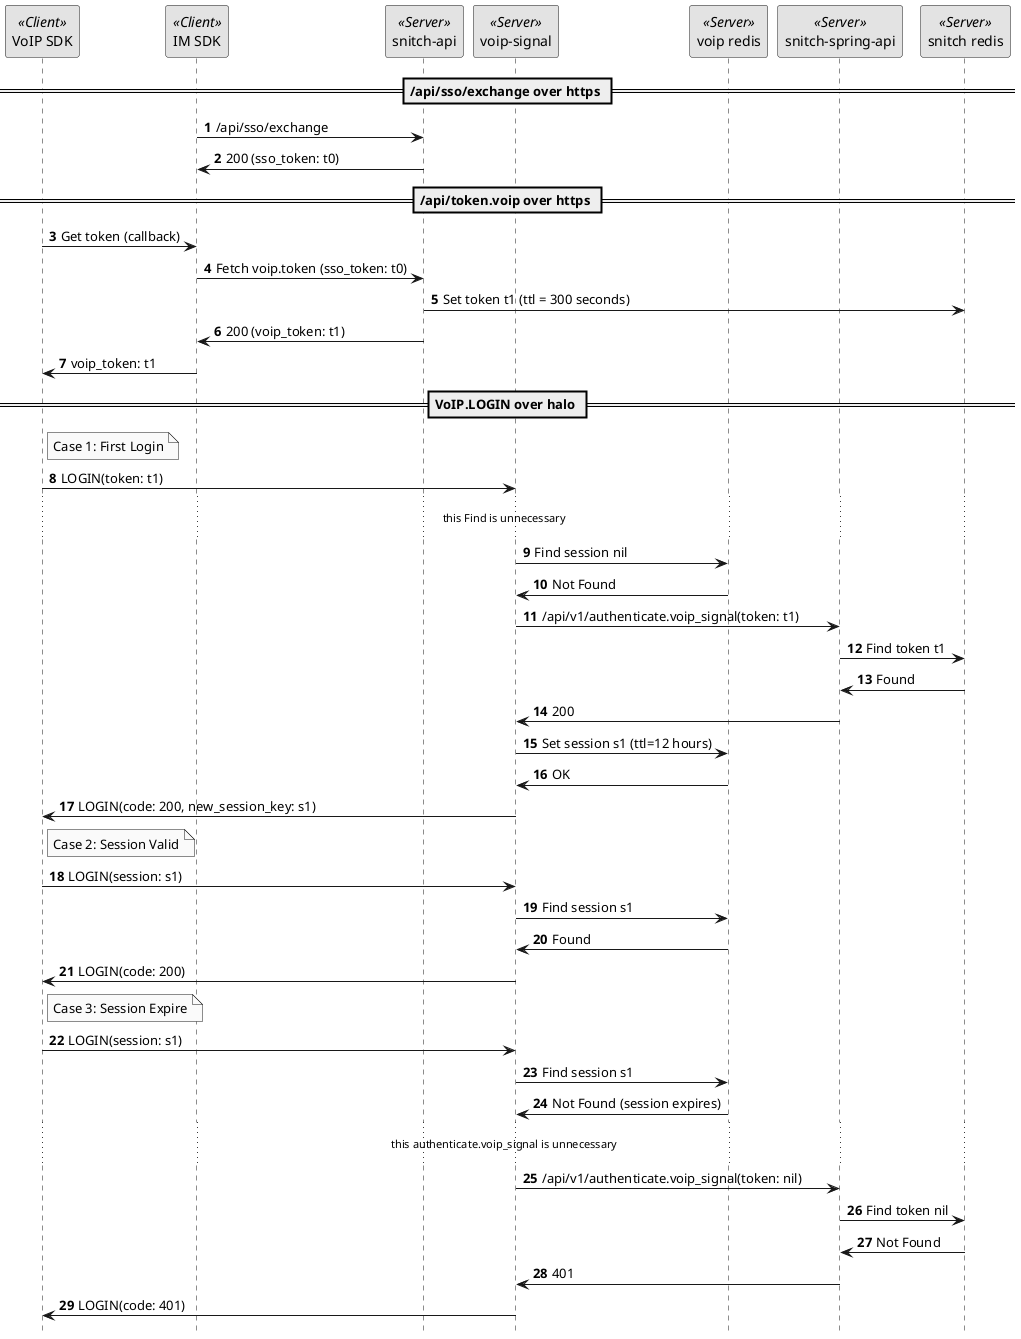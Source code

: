 @startuml

skinparam monochrome true
hide footbox
autonumber

participant "IM SDK" as IM_Client << Client >> order 15
participant "VoIP SDK" as Voip_Client << Client >> order 10
participant "voip-signal" as Voip_Server << Server >> order 20
participant "voip redis" as Voip_Redis << Server >> order 30
participant "snitch-api" as Snitch << Server >> order 18
participant "snitch-spring-api" as Snitch_Spring << Server >> order 50
participant "snitch redis" as Snitch_Redis << Server >> order 60

== /api/sso/exchange over https ==

IM_Client -> Snitch: /api/sso/exchange
IM_Client <- Snitch: 200 (sso_token: t0)

== /api/token.voip over https ==

IM_Client <- Voip_Client: Get token (callback)
IM_Client -> Snitch: Fetch voip.token (sso_token: t0)
Snitch -> Snitch_Redis: Set token t1 (ttl = 300 seconds)
Snitch -> IM_Client: 200 (voip_token: t1)
IM_Client -> Voip_Client: voip_token: t1

== VoIP.LOGIN over halo ==

'... Case 1: First Login ...
note right of Voip_Client: Case 1: First Login

Voip_Client -> Voip_Server: LOGIN(token: t1)
... this Find is unnecessary ...
Voip_Server -> Voip_Redis: Find session nil
Voip_Redis -> Voip_Server: Not Found
Voip_Server -> Snitch_Spring: /api/v1/authenticate.voip_signal(token: t1)
Snitch_Spring -> Snitch_Redis: Find token t1
Snitch_Redis -> Snitch_Spring: Found
Snitch_Spring -> Voip_Server: 200
Voip_Server -> Voip_Redis: Set session s1 (ttl=12 hours)
Voip_Redis -> Voip_Server: OK
Voip_Server -> Voip_Client: LOGIN(code: 200, new_session_key: s1)

'... Case 2: Session Valid ...
note right of Voip_Client: Case 2: Session Valid
Voip_Client -> Voip_Server: LOGIN(session: s1)
Voip_Server -> Voip_Redis: Find session s1
Voip_Redis -> Voip_Server: Found
Voip_Server -> Voip_Client: LOGIN(code: 200)

'... Case 3: Session Expire ...
note right of Voip_Client: Case 3: Session Expire
Voip_Client -> Voip_Server: LOGIN(session: s1)
Voip_Server -> Voip_Redis: Find session s1
Voip_Redis -> Voip_Server: Not Found (session expires)

... this authenticate.voip_signal is unnecessary ...
Voip_Server -> Snitch_Spring: /api/v1/authenticate.voip_signal(token: nil)
Snitch_Spring -> Snitch_Redis: Find token nil
Snitch_Redis -> Snitch_Spring: Not Found
Snitch_Spring -> Voip_Server: 401
Voip_Server -> Voip_Client: LOGIN(code: 401)

@enduml
